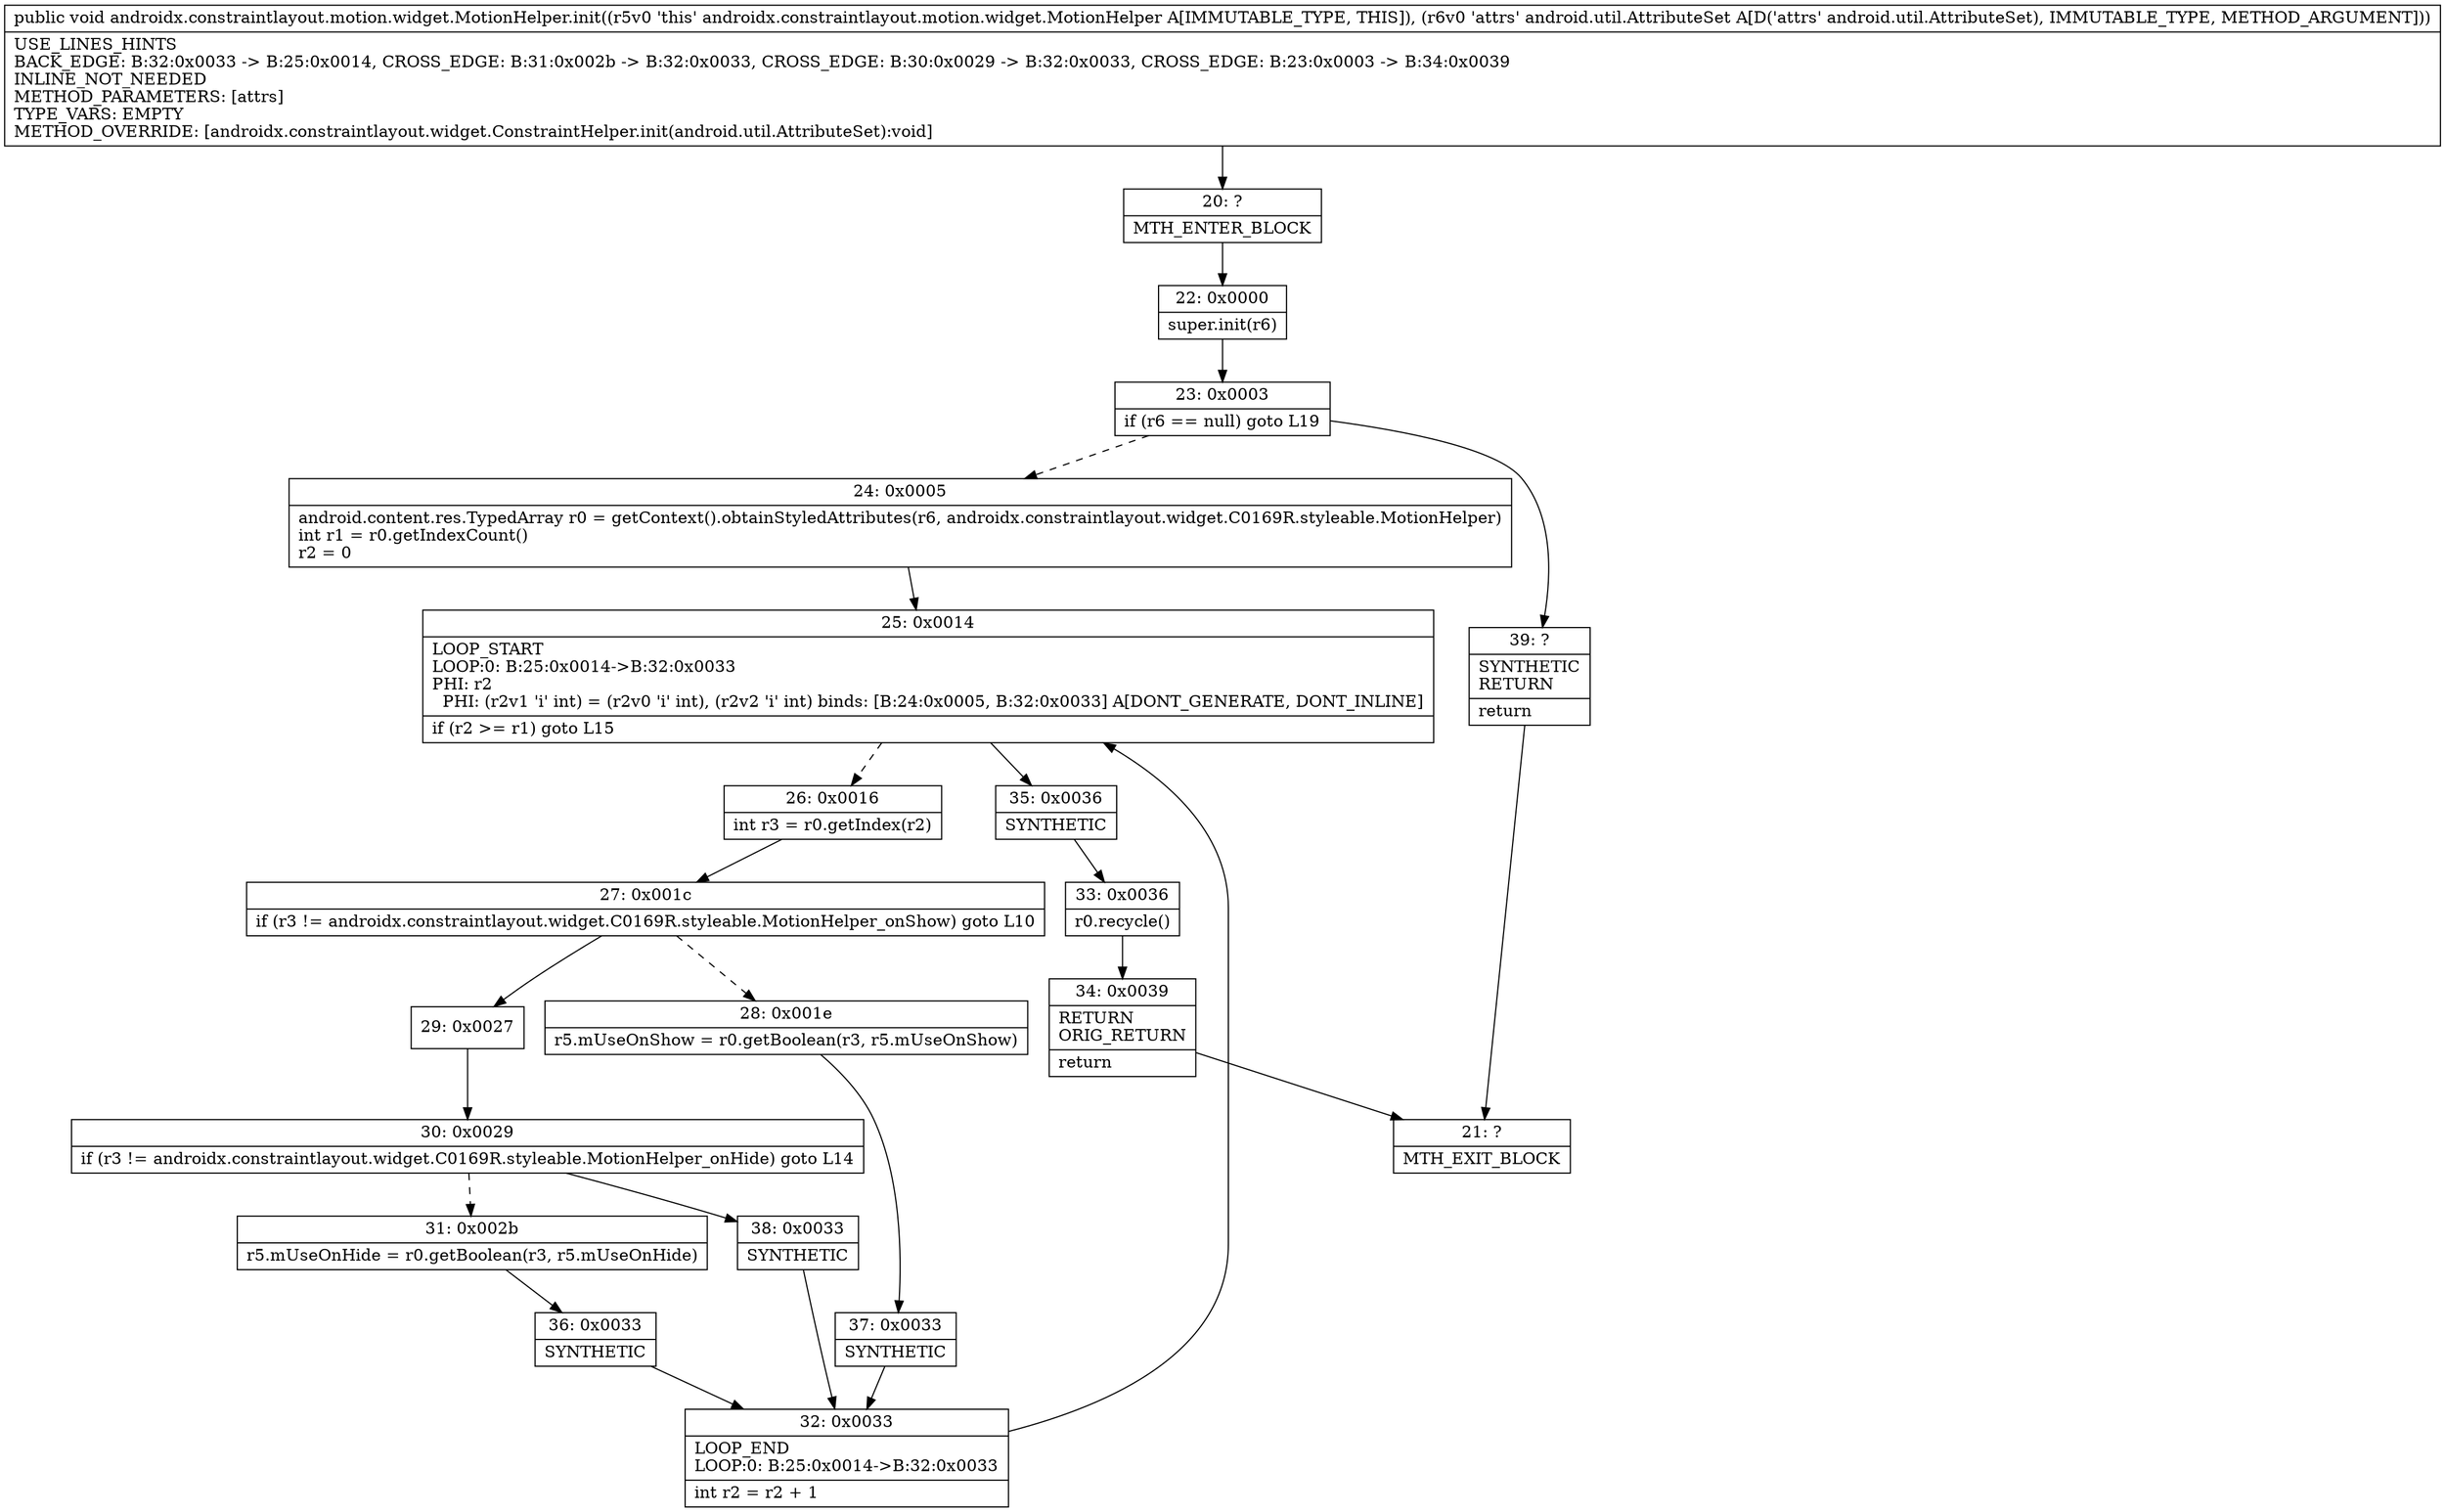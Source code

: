 digraph "CFG forandroidx.constraintlayout.motion.widget.MotionHelper.init(Landroid\/util\/AttributeSet;)V" {
Node_20 [shape=record,label="{20\:\ ?|MTH_ENTER_BLOCK\l}"];
Node_22 [shape=record,label="{22\:\ 0x0000|super.init(r6)\l}"];
Node_23 [shape=record,label="{23\:\ 0x0003|if (r6 == null) goto L19\l}"];
Node_24 [shape=record,label="{24\:\ 0x0005|android.content.res.TypedArray r0 = getContext().obtainStyledAttributes(r6, androidx.constraintlayout.widget.C0169R.styleable.MotionHelper)\lint r1 = r0.getIndexCount()\lr2 = 0\l}"];
Node_25 [shape=record,label="{25\:\ 0x0014|LOOP_START\lLOOP:0: B:25:0x0014\-\>B:32:0x0033\lPHI: r2 \l  PHI: (r2v1 'i' int) = (r2v0 'i' int), (r2v2 'i' int) binds: [B:24:0x0005, B:32:0x0033] A[DONT_GENERATE, DONT_INLINE]\l|if (r2 \>= r1) goto L15\l}"];
Node_26 [shape=record,label="{26\:\ 0x0016|int r3 = r0.getIndex(r2)\l}"];
Node_27 [shape=record,label="{27\:\ 0x001c|if (r3 != androidx.constraintlayout.widget.C0169R.styleable.MotionHelper_onShow) goto L10\l}"];
Node_28 [shape=record,label="{28\:\ 0x001e|r5.mUseOnShow = r0.getBoolean(r3, r5.mUseOnShow)\l}"];
Node_37 [shape=record,label="{37\:\ 0x0033|SYNTHETIC\l}"];
Node_32 [shape=record,label="{32\:\ 0x0033|LOOP_END\lLOOP:0: B:25:0x0014\-\>B:32:0x0033\l|int r2 = r2 + 1\l}"];
Node_29 [shape=record,label="{29\:\ 0x0027}"];
Node_30 [shape=record,label="{30\:\ 0x0029|if (r3 != androidx.constraintlayout.widget.C0169R.styleable.MotionHelper_onHide) goto L14\l}"];
Node_31 [shape=record,label="{31\:\ 0x002b|r5.mUseOnHide = r0.getBoolean(r3, r5.mUseOnHide)\l}"];
Node_36 [shape=record,label="{36\:\ 0x0033|SYNTHETIC\l}"];
Node_38 [shape=record,label="{38\:\ 0x0033|SYNTHETIC\l}"];
Node_35 [shape=record,label="{35\:\ 0x0036|SYNTHETIC\l}"];
Node_33 [shape=record,label="{33\:\ 0x0036|r0.recycle()\l}"];
Node_34 [shape=record,label="{34\:\ 0x0039|RETURN\lORIG_RETURN\l|return\l}"];
Node_21 [shape=record,label="{21\:\ ?|MTH_EXIT_BLOCK\l}"];
Node_39 [shape=record,label="{39\:\ ?|SYNTHETIC\lRETURN\l|return\l}"];
MethodNode[shape=record,label="{public void androidx.constraintlayout.motion.widget.MotionHelper.init((r5v0 'this' androidx.constraintlayout.motion.widget.MotionHelper A[IMMUTABLE_TYPE, THIS]), (r6v0 'attrs' android.util.AttributeSet A[D('attrs' android.util.AttributeSet), IMMUTABLE_TYPE, METHOD_ARGUMENT]))  | USE_LINES_HINTS\lBACK_EDGE: B:32:0x0033 \-\> B:25:0x0014, CROSS_EDGE: B:31:0x002b \-\> B:32:0x0033, CROSS_EDGE: B:30:0x0029 \-\> B:32:0x0033, CROSS_EDGE: B:23:0x0003 \-\> B:34:0x0039\lINLINE_NOT_NEEDED\lMETHOD_PARAMETERS: [attrs]\lTYPE_VARS: EMPTY\lMETHOD_OVERRIDE: [androidx.constraintlayout.widget.ConstraintHelper.init(android.util.AttributeSet):void]\l}"];
MethodNode -> Node_20;Node_20 -> Node_22;
Node_22 -> Node_23;
Node_23 -> Node_24[style=dashed];
Node_23 -> Node_39;
Node_24 -> Node_25;
Node_25 -> Node_26[style=dashed];
Node_25 -> Node_35;
Node_26 -> Node_27;
Node_27 -> Node_28[style=dashed];
Node_27 -> Node_29;
Node_28 -> Node_37;
Node_37 -> Node_32;
Node_32 -> Node_25;
Node_29 -> Node_30;
Node_30 -> Node_31[style=dashed];
Node_30 -> Node_38;
Node_31 -> Node_36;
Node_36 -> Node_32;
Node_38 -> Node_32;
Node_35 -> Node_33;
Node_33 -> Node_34;
Node_34 -> Node_21;
Node_39 -> Node_21;
}

